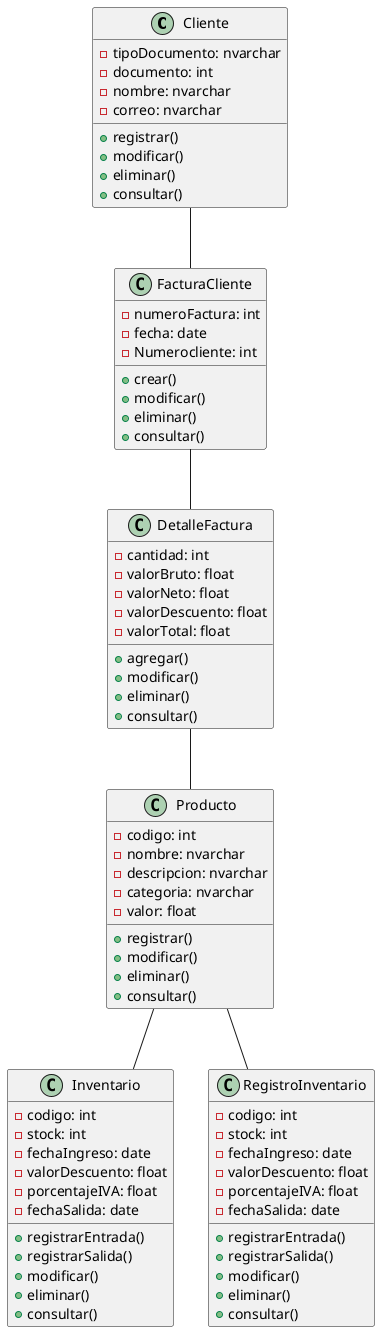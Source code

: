 @startuml
class Cliente {
  -tipoDocumento: nvarchar
  -documento: int
  -nombre: nvarchar
  -correo: nvarchar
  +registrar()
  +modificar()
  +eliminar()
  +consultar()
}

class FacturaCliente {
  -numeroFactura: int
  -fecha: date
  -Numerocliente: int
  +crear()
  +modificar()
  +eliminar()
  +consultar()
}

class DetalleFactura {
  -cantidad: int
  -valorBruto: float
  -valorNeto: float
  -valorDescuento: float
  -valorTotal: float
  +agregar()
  +modificar()
  +eliminar()
  +consultar()
}

class Producto {
  -codigo: int
  -nombre: nvarchar
  -descripcion: nvarchar
  -categoria: nvarchar
  -valor: float
  +registrar()
  +modificar()
  +eliminar()
  +consultar()
}

class Inventario {
  -codigo: int
  -stock: int
  -fechaIngreso: date
  -valorDescuento: float
  -porcentajeIVA: float
  -fechaSalida: date
  +registrarEntrada()
  +registrarSalida()
  +modificar()
  +eliminar()
  +consultar()
}

class RegistroInventario {
  -codigo: int
  -stock: int
  -fechaIngreso: date
  -valorDescuento: float
  -porcentajeIVA: float
  -fechaSalida: date
  +registrarEntrada()
  +registrarSalida()
  +modificar()
  +eliminar()
  +consultar()
}

Cliente  --  FacturaCliente 
FacturaCliente  --  DetalleFactura 
DetalleFactura  --  Producto
Producto  --  Inventario 
Producto  --  RegistroInventario 
@enduml


